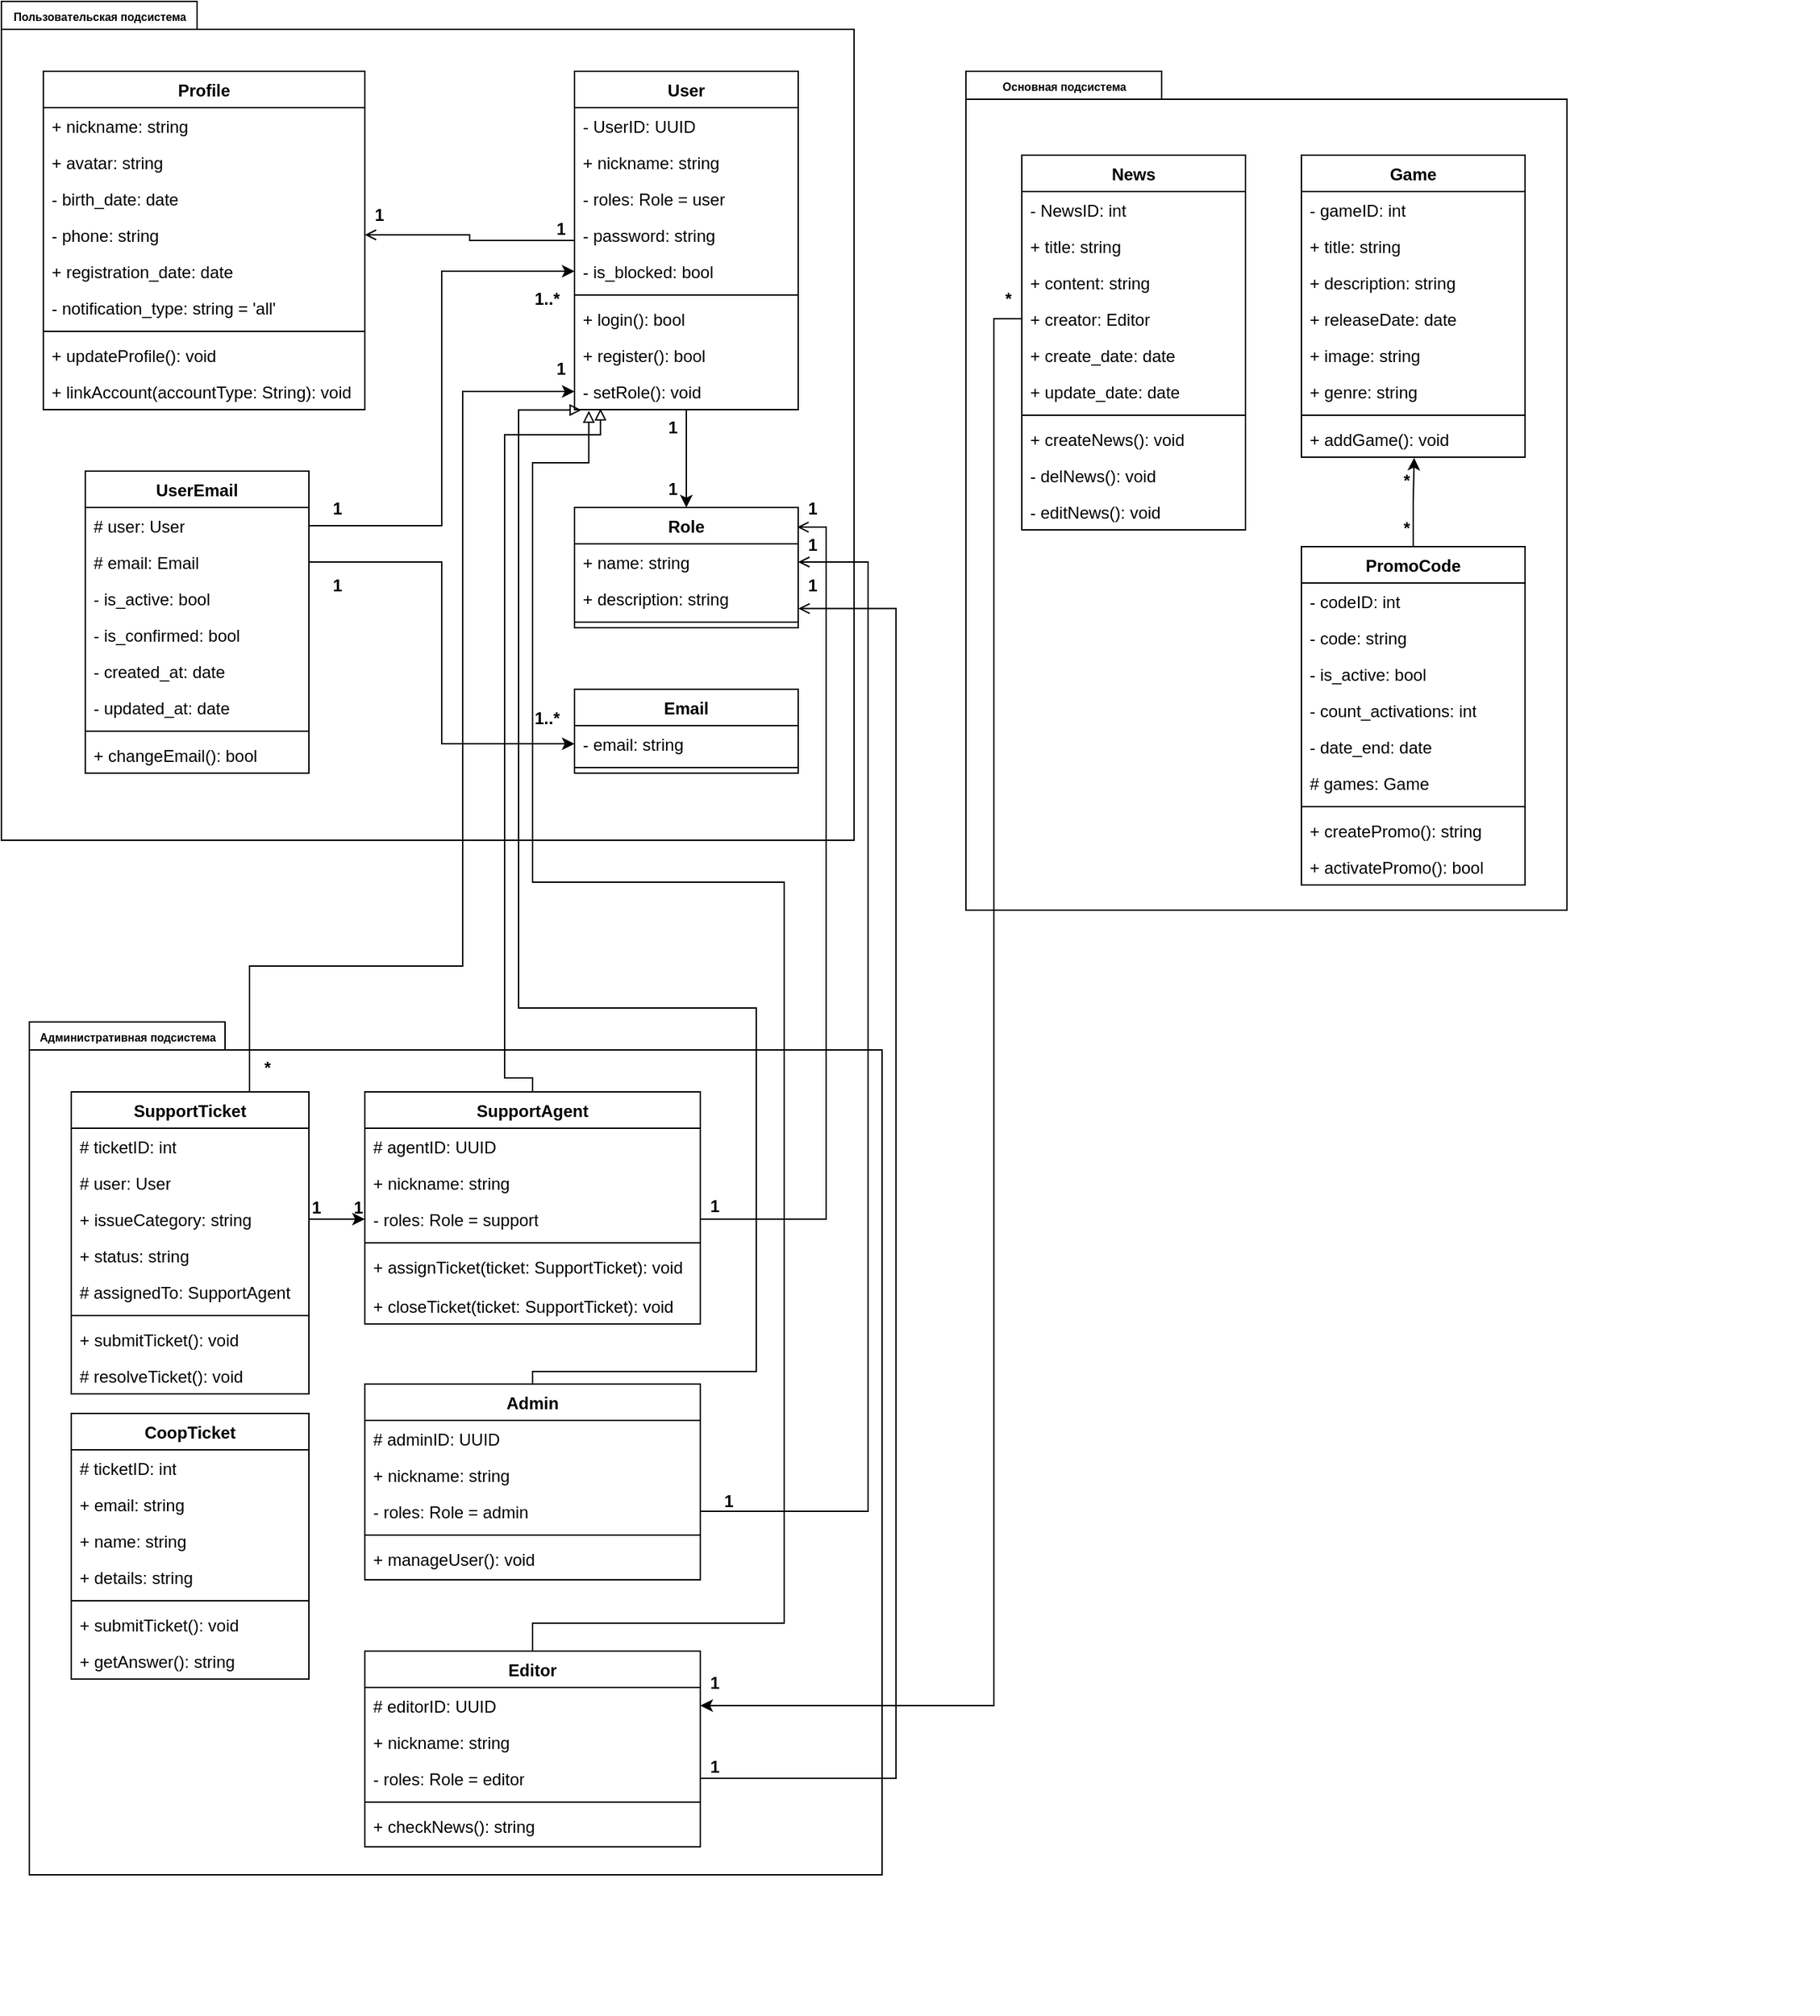 <mxfile version="24.1.0" type="device">
  <diagram name="Class Diagram" id="0">
    <mxGraphModel dx="895" dy="1502" grid="1" gridSize="10" guides="1" tooltips="1" connect="1" arrows="1" fold="1" page="1" pageScale="1" pageWidth="827" pageHeight="1169" math="0" shadow="0">
      <root>
        <mxCell id="0" />
        <mxCell id="1" parent="0" />
        <mxCell id="Oe-N-usACuf5D2IzzdkB-7" value="" style="group" vertex="1" connectable="0" parent="1">
          <mxGeometry x="80" y="180" width="650" height="616" as="geometry" />
        </mxCell>
        <mxCell id="Oe-N-usACuf5D2IzzdkB-5" value="" style="shape=folder;fontStyle=1;spacingTop=10;tabWidth=140;tabHeight=20;tabPosition=left;html=1;whiteSpace=wrap;" vertex="1" parent="Oe-N-usACuf5D2IzzdkB-7">
          <mxGeometry width="610" height="600" as="geometry" />
        </mxCell>
        <mxCell id="Oe-N-usACuf5D2IzzdkB-6" value="&lt;font style=&quot;font-size: 8px;&quot;&gt;Пользовательская подсистема&lt;/font&gt;" style="text;align=center;fontStyle=1;verticalAlign=middle;spacingLeft=3;spacingRight=3;strokeColor=none;rotatable=0;points=[[0,0.5],[1,0.5]];portConstraint=eastwest;html=1;" vertex="1" parent="Oe-N-usACuf5D2IzzdkB-7">
          <mxGeometry width="140" height="20" as="geometry" />
        </mxCell>
        <mxCell id="Oe-N-usACuf5D2IzzdkB-41" style="edgeStyle=orthogonalEdgeStyle;rounded=0;orthogonalLoop=1;jettySize=auto;html=1;entryX=0.5;entryY=0;entryDx=0;entryDy=0;" edge="1" parent="Oe-N-usACuf5D2IzzdkB-7" source="Oe-N-usACuf5D2IzzdkB-1" target="Oe-N-usACuf5D2IzzdkB-27">
          <mxGeometry relative="1" as="geometry" />
        </mxCell>
        <mxCell id="Oe-N-usACuf5D2IzzdkB-44" style="edgeStyle=orthogonalEdgeStyle;rounded=0;orthogonalLoop=1;jettySize=auto;html=1;entryX=1;entryY=0.5;entryDx=0;entryDy=0;endArrow=open;endFill=0;startArrow=none;startFill=0;" edge="1" parent="Oe-N-usACuf5D2IzzdkB-7" source="Oe-N-usACuf5D2IzzdkB-1" target="Oe-N-usACuf5D2IzzdkB-20">
          <mxGeometry relative="1" as="geometry" />
        </mxCell>
        <mxCell id="Oe-N-usACuf5D2IzzdkB-1" value="User" style="swimlane;fontStyle=1;align=center;verticalAlign=top;childLayout=stackLayout;horizontal=1;startSize=26;horizontalStack=0;resizeParent=1;resizeParentMax=0;resizeLast=0;collapsible=1;marginBottom=0;whiteSpace=wrap;html=1;" vertex="1" parent="Oe-N-usACuf5D2IzzdkB-7">
          <mxGeometry x="410" y="50" width="160" height="242" as="geometry" />
        </mxCell>
        <mxCell id="Oe-N-usACuf5D2IzzdkB-2" value="- UserID: UUID" style="text;strokeColor=none;fillColor=none;align=left;verticalAlign=top;spacingLeft=4;spacingRight=4;overflow=hidden;rotatable=0;points=[[0,0.5],[1,0.5]];portConstraint=eastwest;whiteSpace=wrap;html=1;" vertex="1" parent="Oe-N-usACuf5D2IzzdkB-1">
          <mxGeometry y="26" width="160" height="26" as="geometry" />
        </mxCell>
        <mxCell id="Oe-N-usACuf5D2IzzdkB-14" value="+ nickname: string" style="text;strokeColor=none;fillColor=none;align=left;verticalAlign=top;spacingLeft=4;spacingRight=4;overflow=hidden;rotatable=0;points=[[0,0.5],[1,0.5]];portConstraint=eastwest;whiteSpace=wrap;html=1;" vertex="1" parent="Oe-N-usACuf5D2IzzdkB-1">
          <mxGeometry y="52" width="160" height="26" as="geometry" />
        </mxCell>
        <mxCell id="Oe-N-usACuf5D2IzzdkB-15" value="- roles: Role = user" style="text;strokeColor=none;fillColor=none;align=left;verticalAlign=top;spacingLeft=4;spacingRight=4;overflow=hidden;rotatable=0;points=[[0,0.5],[1,0.5]];portConstraint=eastwest;whiteSpace=wrap;html=1;" vertex="1" parent="Oe-N-usACuf5D2IzzdkB-1">
          <mxGeometry y="78" width="160" height="26" as="geometry" />
        </mxCell>
        <mxCell id="Oe-N-usACuf5D2IzzdkB-37" value="- password: string" style="text;strokeColor=none;fillColor=none;align=left;verticalAlign=top;spacingLeft=4;spacingRight=4;overflow=hidden;rotatable=0;points=[[0,0.5],[1,0.5]];portConstraint=eastwest;whiteSpace=wrap;html=1;" vertex="1" parent="Oe-N-usACuf5D2IzzdkB-1">
          <mxGeometry y="104" width="160" height="26" as="geometry" />
        </mxCell>
        <mxCell id="Oe-N-usACuf5D2IzzdkB-24" value="- is_blocked: bool" style="text;strokeColor=none;fillColor=none;align=left;verticalAlign=top;spacingLeft=4;spacingRight=4;overflow=hidden;rotatable=0;points=[[0,0.5],[1,0.5]];portConstraint=eastwest;whiteSpace=wrap;html=1;" vertex="1" parent="Oe-N-usACuf5D2IzzdkB-1">
          <mxGeometry y="130" width="160" height="26" as="geometry" />
        </mxCell>
        <mxCell id="Oe-N-usACuf5D2IzzdkB-3" value="" style="line;strokeWidth=1;fillColor=none;align=left;verticalAlign=middle;spacingTop=-1;spacingLeft=3;spacingRight=3;rotatable=0;labelPosition=right;points=[];portConstraint=eastwest;strokeColor=inherit;" vertex="1" parent="Oe-N-usACuf5D2IzzdkB-1">
          <mxGeometry y="156" width="160" height="8" as="geometry" />
        </mxCell>
        <mxCell id="Oe-N-usACuf5D2IzzdkB-4" value="+ login(): bool" style="text;strokeColor=none;fillColor=none;align=left;verticalAlign=top;spacingLeft=4;spacingRight=4;overflow=hidden;rotatable=0;points=[[0,0.5],[1,0.5]];portConstraint=eastwest;whiteSpace=wrap;html=1;" vertex="1" parent="Oe-N-usACuf5D2IzzdkB-1">
          <mxGeometry y="164" width="160" height="26" as="geometry" />
        </mxCell>
        <mxCell id="Oe-N-usACuf5D2IzzdkB-16" value="+ register(): bool" style="text;strokeColor=none;fillColor=none;align=left;verticalAlign=top;spacingLeft=4;spacingRight=4;overflow=hidden;rotatable=0;points=[[0,0.5],[1,0.5]];portConstraint=eastwest;whiteSpace=wrap;html=1;" vertex="1" parent="Oe-N-usACuf5D2IzzdkB-1">
          <mxGeometry y="190" width="160" height="26" as="geometry" />
        </mxCell>
        <mxCell id="Oe-N-usACuf5D2IzzdkB-36" value="- setRole(): void" style="text;strokeColor=none;fillColor=none;align=left;verticalAlign=top;spacingLeft=4;spacingRight=4;overflow=hidden;rotatable=0;points=[[0,0.5],[1,0.5]];portConstraint=eastwest;whiteSpace=wrap;html=1;" vertex="1" parent="Oe-N-usACuf5D2IzzdkB-1">
          <mxGeometry y="216" width="160" height="26" as="geometry" />
        </mxCell>
        <mxCell id="Oe-N-usACuf5D2IzzdkB-17" value="Profile" style="swimlane;fontStyle=1;align=center;verticalAlign=top;childLayout=stackLayout;horizontal=1;startSize=26;horizontalStack=0;resizeParent=1;resizeParentMax=0;resizeLast=0;collapsible=1;marginBottom=0;whiteSpace=wrap;html=1;" vertex="1" parent="Oe-N-usACuf5D2IzzdkB-7">
          <mxGeometry x="30" y="50" width="230" height="242" as="geometry" />
        </mxCell>
        <mxCell id="Oe-N-usACuf5D2IzzdkB-38" value="+ nickname: string" style="text;strokeColor=none;fillColor=none;align=left;verticalAlign=top;spacingLeft=4;spacingRight=4;overflow=hidden;rotatable=0;points=[[0,0.5],[1,0.5]];portConstraint=eastwest;whiteSpace=wrap;html=1;" vertex="1" parent="Oe-N-usACuf5D2IzzdkB-17">
          <mxGeometry y="26" width="230" height="26" as="geometry" />
        </mxCell>
        <mxCell id="Oe-N-usACuf5D2IzzdkB-18" value="+ avatar: string" style="text;strokeColor=none;fillColor=none;align=left;verticalAlign=top;spacingLeft=4;spacingRight=4;overflow=hidden;rotatable=0;points=[[0,0.5],[1,0.5]];portConstraint=eastwest;whiteSpace=wrap;html=1;" vertex="1" parent="Oe-N-usACuf5D2IzzdkB-17">
          <mxGeometry y="52" width="230" height="26" as="geometry" />
        </mxCell>
        <mxCell id="Oe-N-usACuf5D2IzzdkB-19" value="- birth_date: date" style="text;strokeColor=none;fillColor=none;align=left;verticalAlign=top;spacingLeft=4;spacingRight=4;overflow=hidden;rotatable=0;points=[[0,0.5],[1,0.5]];portConstraint=eastwest;whiteSpace=wrap;html=1;" vertex="1" parent="Oe-N-usACuf5D2IzzdkB-17">
          <mxGeometry y="78" width="230" height="26" as="geometry" />
        </mxCell>
        <mxCell id="Oe-N-usACuf5D2IzzdkB-20" value="- phone: string" style="text;strokeColor=none;fillColor=none;align=left;verticalAlign=top;spacingLeft=4;spacingRight=4;overflow=hidden;rotatable=0;points=[[0,0.5],[1,0.5]];portConstraint=eastwest;whiteSpace=wrap;html=1;" vertex="1" parent="Oe-N-usACuf5D2IzzdkB-17">
          <mxGeometry y="104" width="230" height="26" as="geometry" />
        </mxCell>
        <mxCell id="Oe-N-usACuf5D2IzzdkB-25" value="+ registration_date: date" style="text;strokeColor=none;fillColor=none;align=left;verticalAlign=top;spacingLeft=4;spacingRight=4;overflow=hidden;rotatable=0;points=[[0,0.5],[1,0.5]];portConstraint=eastwest;whiteSpace=wrap;html=1;" vertex="1" parent="Oe-N-usACuf5D2IzzdkB-17">
          <mxGeometry y="130" width="230" height="26" as="geometry" />
        </mxCell>
        <mxCell id="Oe-N-usACuf5D2IzzdkB-26" value="- notification_type: string = &#39;all&#39;" style="text;strokeColor=none;fillColor=none;align=left;verticalAlign=top;spacingLeft=4;spacingRight=4;overflow=hidden;rotatable=0;points=[[0,0.5],[1,0.5]];portConstraint=eastwest;whiteSpace=wrap;html=1;" vertex="1" parent="Oe-N-usACuf5D2IzzdkB-17">
          <mxGeometry y="156" width="230" height="26" as="geometry" />
        </mxCell>
        <mxCell id="Oe-N-usACuf5D2IzzdkB-21" value="" style="line;strokeWidth=1;fillColor=none;align=left;verticalAlign=middle;spacingTop=-1;spacingLeft=3;spacingRight=3;rotatable=0;labelPosition=right;points=[];portConstraint=eastwest;strokeColor=inherit;" vertex="1" parent="Oe-N-usACuf5D2IzzdkB-17">
          <mxGeometry y="182" width="230" height="8" as="geometry" />
        </mxCell>
        <mxCell id="Oe-N-usACuf5D2IzzdkB-22" value="+ updateProfile(): void" style="text;strokeColor=none;fillColor=none;align=left;verticalAlign=top;spacingLeft=4;spacingRight=4;overflow=hidden;rotatable=0;points=[[0,0.5],[1,0.5]];portConstraint=eastwest;whiteSpace=wrap;html=1;" vertex="1" parent="Oe-N-usACuf5D2IzzdkB-17">
          <mxGeometry y="190" width="230" height="26" as="geometry" />
        </mxCell>
        <mxCell id="Oe-N-usACuf5D2IzzdkB-40" value="+ linkAccount(accountType: String): void" style="text;strokeColor=none;fillColor=none;align=left;verticalAlign=top;spacingLeft=4;spacingRight=4;overflow=hidden;rotatable=0;points=[[0,0.5],[1,0.5]];portConstraint=eastwest;whiteSpace=wrap;html=1;" vertex="1" parent="Oe-N-usACuf5D2IzzdkB-17">
          <mxGeometry y="216" width="230" height="26" as="geometry" />
        </mxCell>
        <mxCell id="Oe-N-usACuf5D2IzzdkB-27" value="Role" style="swimlane;fontStyle=1;align=center;verticalAlign=top;childLayout=stackLayout;horizontal=1;startSize=26;horizontalStack=0;resizeParent=1;resizeParentMax=0;resizeLast=0;collapsible=1;marginBottom=0;whiteSpace=wrap;html=1;" vertex="1" parent="Oe-N-usACuf5D2IzzdkB-7">
          <mxGeometry x="410" y="362" width="160" height="86" as="geometry" />
        </mxCell>
        <mxCell id="Oe-N-usACuf5D2IzzdkB-28" value="+ name: string" style="text;strokeColor=none;fillColor=none;align=left;verticalAlign=top;spacingLeft=4;spacingRight=4;overflow=hidden;rotatable=0;points=[[0,0.5],[1,0.5]];portConstraint=eastwest;whiteSpace=wrap;html=1;" vertex="1" parent="Oe-N-usACuf5D2IzzdkB-27">
          <mxGeometry y="26" width="160" height="26" as="geometry" />
        </mxCell>
        <mxCell id="Oe-N-usACuf5D2IzzdkB-29" value="+ description: string" style="text;strokeColor=none;fillColor=none;align=left;verticalAlign=top;spacingLeft=4;spacingRight=4;overflow=hidden;rotatable=0;points=[[0,0.5],[1,0.5]];portConstraint=eastwest;whiteSpace=wrap;html=1;" vertex="1" parent="Oe-N-usACuf5D2IzzdkB-27">
          <mxGeometry y="52" width="160" height="26" as="geometry" />
        </mxCell>
        <mxCell id="Oe-N-usACuf5D2IzzdkB-32" value="" style="line;strokeWidth=1;fillColor=none;align=left;verticalAlign=middle;spacingTop=-1;spacingLeft=3;spacingRight=3;rotatable=0;labelPosition=right;points=[];portConstraint=eastwest;strokeColor=inherit;" vertex="1" parent="Oe-N-usACuf5D2IzzdkB-27">
          <mxGeometry y="78" width="160" height="8" as="geometry" />
        </mxCell>
        <mxCell id="Oe-N-usACuf5D2IzzdkB-42" value="1" style="text;align=center;fontStyle=1;verticalAlign=middle;spacingLeft=3;spacingRight=3;strokeColor=none;rotatable=0;points=[[0,0.5],[1,0.5]];portConstraint=eastwest;html=1;" vertex="1" parent="Oe-N-usACuf5D2IzzdkB-7">
          <mxGeometry x="440" y="292" width="80" height="26" as="geometry" />
        </mxCell>
        <mxCell id="Oe-N-usACuf5D2IzzdkB-43" value="1" style="text;align=center;fontStyle=1;verticalAlign=middle;spacingLeft=3;spacingRight=3;strokeColor=none;rotatable=0;points=[[0,0.5],[1,0.5]];portConstraint=eastwest;html=1;" vertex="1" parent="Oe-N-usACuf5D2IzzdkB-7">
          <mxGeometry x="440" y="336" width="80" height="26" as="geometry" />
        </mxCell>
        <mxCell id="Oe-N-usACuf5D2IzzdkB-45" value="1" style="text;align=center;fontStyle=1;verticalAlign=middle;spacingLeft=3;spacingRight=3;strokeColor=none;rotatable=0;points=[[0,0.5],[1,0.5]];portConstraint=eastwest;html=1;" vertex="1" parent="Oe-N-usACuf5D2IzzdkB-7">
          <mxGeometry x="230" y="140" width="80" height="26" as="geometry" />
        </mxCell>
        <mxCell id="Oe-N-usACuf5D2IzzdkB-46" value="1" style="text;align=center;fontStyle=1;verticalAlign=middle;spacingLeft=3;spacingRight=3;strokeColor=none;rotatable=0;points=[[0,0.5],[1,0.5]];portConstraint=eastwest;html=1;" vertex="1" parent="Oe-N-usACuf5D2IzzdkB-7">
          <mxGeometry x="360" y="150" width="80" height="26" as="geometry" />
        </mxCell>
        <mxCell id="Oe-N-usACuf5D2IzzdkB-69" value="Email" style="swimlane;fontStyle=1;align=center;verticalAlign=top;childLayout=stackLayout;horizontal=1;startSize=26;horizontalStack=0;resizeParent=1;resizeParentMax=0;resizeLast=0;collapsible=1;marginBottom=0;whiteSpace=wrap;html=1;" vertex="1" parent="Oe-N-usACuf5D2IzzdkB-7">
          <mxGeometry x="410" y="492" width="160" height="60" as="geometry" />
        </mxCell>
        <mxCell id="Oe-N-usACuf5D2IzzdkB-70" value="- email: string" style="text;strokeColor=none;fillColor=none;align=left;verticalAlign=top;spacingLeft=4;spacingRight=4;overflow=hidden;rotatable=0;points=[[0,0.5],[1,0.5]];portConstraint=eastwest;whiteSpace=wrap;html=1;" vertex="1" parent="Oe-N-usACuf5D2IzzdkB-69">
          <mxGeometry y="26" width="160" height="26" as="geometry" />
        </mxCell>
        <mxCell id="Oe-N-usACuf5D2IzzdkB-75" value="" style="line;strokeWidth=1;fillColor=none;align=left;verticalAlign=middle;spacingTop=-1;spacingLeft=3;spacingRight=3;rotatable=0;labelPosition=right;points=[];portConstraint=eastwest;strokeColor=inherit;" vertex="1" parent="Oe-N-usACuf5D2IzzdkB-69">
          <mxGeometry y="52" width="160" height="8" as="geometry" />
        </mxCell>
        <mxCell id="Oe-N-usACuf5D2IzzdkB-79" value="UserEmail" style="swimlane;fontStyle=1;align=center;verticalAlign=top;childLayout=stackLayout;horizontal=1;startSize=26;horizontalStack=0;resizeParent=1;resizeParentMax=0;resizeLast=0;collapsible=1;marginBottom=0;whiteSpace=wrap;html=1;" vertex="1" parent="Oe-N-usACuf5D2IzzdkB-7">
          <mxGeometry x="60" y="336" width="160" height="216" as="geometry" />
        </mxCell>
        <mxCell id="Oe-N-usACuf5D2IzzdkB-80" value="# user: User" style="text;strokeColor=none;fillColor=none;align=left;verticalAlign=top;spacingLeft=4;spacingRight=4;overflow=hidden;rotatable=0;points=[[0,0.5],[1,0.5]];portConstraint=eastwest;whiteSpace=wrap;html=1;" vertex="1" parent="Oe-N-usACuf5D2IzzdkB-79">
          <mxGeometry y="26" width="160" height="26" as="geometry" />
        </mxCell>
        <mxCell id="Oe-N-usACuf5D2IzzdkB-81" value="# email: Email" style="text;strokeColor=none;fillColor=none;align=left;verticalAlign=top;spacingLeft=4;spacingRight=4;overflow=hidden;rotatable=0;points=[[0,0.5],[1,0.5]];portConstraint=eastwest;whiteSpace=wrap;html=1;" vertex="1" parent="Oe-N-usACuf5D2IzzdkB-79">
          <mxGeometry y="52" width="160" height="26" as="geometry" />
        </mxCell>
        <mxCell id="Oe-N-usACuf5D2IzzdkB-82" value="- is_active: bool" style="text;strokeColor=none;fillColor=none;align=left;verticalAlign=top;spacingLeft=4;spacingRight=4;overflow=hidden;rotatable=0;points=[[0,0.5],[1,0.5]];portConstraint=eastwest;whiteSpace=wrap;html=1;" vertex="1" parent="Oe-N-usACuf5D2IzzdkB-79">
          <mxGeometry y="78" width="160" height="26" as="geometry" />
        </mxCell>
        <mxCell id="Oe-N-usACuf5D2IzzdkB-83" value="- is_confirmed: bool" style="text;strokeColor=none;fillColor=none;align=left;verticalAlign=top;spacingLeft=4;spacingRight=4;overflow=hidden;rotatable=0;points=[[0,0.5],[1,0.5]];portConstraint=eastwest;whiteSpace=wrap;html=1;" vertex="1" parent="Oe-N-usACuf5D2IzzdkB-79">
          <mxGeometry y="104" width="160" height="26" as="geometry" />
        </mxCell>
        <mxCell id="Oe-N-usACuf5D2IzzdkB-84" value="- created_at: date" style="text;strokeColor=none;fillColor=none;align=left;verticalAlign=top;spacingLeft=4;spacingRight=4;overflow=hidden;rotatable=0;points=[[0,0.5],[1,0.5]];portConstraint=eastwest;whiteSpace=wrap;html=1;" vertex="1" parent="Oe-N-usACuf5D2IzzdkB-79">
          <mxGeometry y="130" width="160" height="26" as="geometry" />
        </mxCell>
        <mxCell id="Oe-N-usACuf5D2IzzdkB-89" value="- updated_at: date" style="text;strokeColor=none;fillColor=none;align=left;verticalAlign=top;spacingLeft=4;spacingRight=4;overflow=hidden;rotatable=0;points=[[0,0.5],[1,0.5]];portConstraint=eastwest;whiteSpace=wrap;html=1;" vertex="1" parent="Oe-N-usACuf5D2IzzdkB-79">
          <mxGeometry y="156" width="160" height="26" as="geometry" />
        </mxCell>
        <mxCell id="Oe-N-usACuf5D2IzzdkB-85" value="" style="line;strokeWidth=1;fillColor=none;align=left;verticalAlign=middle;spacingTop=-1;spacingLeft=3;spacingRight=3;rotatable=0;labelPosition=right;points=[];portConstraint=eastwest;strokeColor=inherit;" vertex="1" parent="Oe-N-usACuf5D2IzzdkB-79">
          <mxGeometry y="182" width="160" height="8" as="geometry" />
        </mxCell>
        <mxCell id="Oe-N-usACuf5D2IzzdkB-86" value="+ changeEmail(): bool" style="text;strokeColor=none;fillColor=none;align=left;verticalAlign=top;spacingLeft=4;spacingRight=4;overflow=hidden;rotatable=0;points=[[0,0.5],[1,0.5]];portConstraint=eastwest;whiteSpace=wrap;html=1;" vertex="1" parent="Oe-N-usACuf5D2IzzdkB-79">
          <mxGeometry y="190" width="160" height="26" as="geometry" />
        </mxCell>
        <mxCell id="Oe-N-usACuf5D2IzzdkB-94" style="edgeStyle=orthogonalEdgeStyle;rounded=0;orthogonalLoop=1;jettySize=auto;html=1;exitX=1;exitY=0.5;exitDx=0;exitDy=0;entryX=0;entryY=0.5;entryDx=0;entryDy=0;" edge="1" parent="Oe-N-usACuf5D2IzzdkB-7" source="Oe-N-usACuf5D2IzzdkB-80" target="Oe-N-usACuf5D2IzzdkB-24">
          <mxGeometry relative="1" as="geometry" />
        </mxCell>
        <mxCell id="Oe-N-usACuf5D2IzzdkB-95" style="edgeStyle=orthogonalEdgeStyle;rounded=0;orthogonalLoop=1;jettySize=auto;html=1;exitX=1;exitY=0.5;exitDx=0;exitDy=0;entryX=0;entryY=0.5;entryDx=0;entryDy=0;" edge="1" parent="Oe-N-usACuf5D2IzzdkB-7" source="Oe-N-usACuf5D2IzzdkB-81" target="Oe-N-usACuf5D2IzzdkB-70">
          <mxGeometry relative="1" as="geometry" />
        </mxCell>
        <mxCell id="Oe-N-usACuf5D2IzzdkB-96" value="1" style="text;align=center;fontStyle=1;verticalAlign=middle;spacingLeft=3;spacingRight=3;strokeColor=none;rotatable=0;points=[[0,0.5],[1,0.5]];portConstraint=eastwest;html=1;" vertex="1" parent="Oe-N-usACuf5D2IzzdkB-7">
          <mxGeometry x="200" y="350" width="80" height="26" as="geometry" />
        </mxCell>
        <mxCell id="Oe-N-usACuf5D2IzzdkB-97" value="1..*" style="text;align=center;fontStyle=1;verticalAlign=middle;spacingLeft=3;spacingRight=3;strokeColor=none;rotatable=0;points=[[0,0.5],[1,0.5]];portConstraint=eastwest;html=1;" vertex="1" parent="Oe-N-usACuf5D2IzzdkB-7">
          <mxGeometry x="350" y="200" width="80" height="26" as="geometry" />
        </mxCell>
        <mxCell id="Oe-N-usACuf5D2IzzdkB-98" value="1" style="text;align=center;fontStyle=1;verticalAlign=middle;spacingLeft=3;spacingRight=3;strokeColor=none;rotatable=0;points=[[0,0.5],[1,0.5]];portConstraint=eastwest;html=1;" vertex="1" parent="Oe-N-usACuf5D2IzzdkB-7">
          <mxGeometry x="200" y="405" width="80" height="26" as="geometry" />
        </mxCell>
        <mxCell id="Oe-N-usACuf5D2IzzdkB-99" value="1..*" style="text;align=center;fontStyle=1;verticalAlign=middle;spacingLeft=3;spacingRight=3;strokeColor=none;rotatable=0;points=[[0,0.5],[1,0.5]];portConstraint=eastwest;html=1;" vertex="1" parent="Oe-N-usACuf5D2IzzdkB-7">
          <mxGeometry x="350" y="500" width="80" height="26" as="geometry" />
        </mxCell>
        <mxCell id="Oe-N-usACuf5D2IzzdkB-104" value="1" style="text;align=center;fontStyle=1;verticalAlign=middle;spacingLeft=3;spacingRight=3;strokeColor=none;rotatable=0;points=[[0,0.5],[1,0.5]];portConstraint=eastwest;html=1;" vertex="1" parent="Oe-N-usACuf5D2IzzdkB-7">
          <mxGeometry x="540" y="350" width="80" height="26" as="geometry" />
        </mxCell>
        <mxCell id="Oe-N-usACuf5D2IzzdkB-110" value="1" style="text;align=center;fontStyle=1;verticalAlign=middle;spacingLeft=3;spacingRight=3;strokeColor=none;rotatable=0;points=[[0,0.5],[1,0.5]];portConstraint=eastwest;html=1;" vertex="1" parent="Oe-N-usACuf5D2IzzdkB-7">
          <mxGeometry x="360" y="250" width="80" height="26" as="geometry" />
        </mxCell>
        <mxCell id="Oe-N-usACuf5D2IzzdkB-124" value="1" style="text;align=center;fontStyle=1;verticalAlign=middle;spacingLeft=3;spacingRight=3;strokeColor=none;rotatable=0;points=[[0,0.5],[1,0.5]];portConstraint=eastwest;html=1;" vertex="1" parent="Oe-N-usACuf5D2IzzdkB-7">
          <mxGeometry x="540" y="405" width="80" height="26" as="geometry" />
        </mxCell>
        <mxCell id="Oe-N-usACuf5D2IzzdkB-159" value="1" style="text;align=center;fontStyle=1;verticalAlign=middle;spacingLeft=3;spacingRight=3;strokeColor=none;rotatable=0;points=[[0,0.5],[1,0.5]];portConstraint=eastwest;html=1;" vertex="1" parent="Oe-N-usACuf5D2IzzdkB-7">
          <mxGeometry x="540" y="376" width="80" height="26" as="geometry" />
        </mxCell>
        <mxCell id="Oe-N-usACuf5D2IzzdkB-49" value="" style="group" vertex="1" connectable="0" parent="1">
          <mxGeometry x="100" y="910" width="610" height="710" as="geometry" />
        </mxCell>
        <mxCell id="Oe-N-usACuf5D2IzzdkB-47" value="" style="shape=folder;fontStyle=1;spacingTop=10;tabWidth=140;tabHeight=20;tabPosition=left;html=1;whiteSpace=wrap;" vertex="1" parent="Oe-N-usACuf5D2IzzdkB-49">
          <mxGeometry width="610" height="610" as="geometry" />
        </mxCell>
        <mxCell id="Oe-N-usACuf5D2IzzdkB-48" value="&lt;font style=&quot;font-size: 8px;&quot;&gt;Административная подсистема&lt;/font&gt;" style="text;align=center;fontStyle=1;verticalAlign=middle;spacingLeft=3;spacingRight=3;strokeColor=none;rotatable=0;points=[[0,0.5],[1,0.5]];portConstraint=eastwest;html=1;" vertex="1" parent="Oe-N-usACuf5D2IzzdkB-49">
          <mxGeometry width="140" height="20" as="geometry" />
        </mxCell>
        <mxCell id="Oe-N-usACuf5D2IzzdkB-50" value="SupportTicket" style="swimlane;fontStyle=1;align=center;verticalAlign=top;childLayout=stackLayout;horizontal=1;startSize=26;horizontalStack=0;resizeParent=1;resizeParentMax=0;resizeLast=0;collapsible=1;marginBottom=0;whiteSpace=wrap;html=1;" vertex="1" parent="Oe-N-usACuf5D2IzzdkB-49">
          <mxGeometry x="30" y="50" width="170" height="216" as="geometry" />
        </mxCell>
        <mxCell id="Oe-N-usACuf5D2IzzdkB-51" value="# ticketID: int" style="text;strokeColor=none;fillColor=none;align=left;verticalAlign=top;spacingLeft=4;spacingRight=4;overflow=hidden;rotatable=0;points=[[0,0.5],[1,0.5]];portConstraint=eastwest;whiteSpace=wrap;html=1;" vertex="1" parent="Oe-N-usACuf5D2IzzdkB-50">
          <mxGeometry y="26" width="170" height="26" as="geometry" />
        </mxCell>
        <mxCell id="Oe-N-usACuf5D2IzzdkB-52" value="# user: User" style="text;strokeColor=none;fillColor=none;align=left;verticalAlign=top;spacingLeft=4;spacingRight=4;overflow=hidden;rotatable=0;points=[[0,0.5],[1,0.5]];portConstraint=eastwest;whiteSpace=wrap;html=1;" vertex="1" parent="Oe-N-usACuf5D2IzzdkB-50">
          <mxGeometry y="52" width="170" height="26" as="geometry" />
        </mxCell>
        <mxCell id="Oe-N-usACuf5D2IzzdkB-53" value="+ issueCategory: string" style="text;strokeColor=none;fillColor=none;align=left;verticalAlign=top;spacingLeft=4;spacingRight=4;overflow=hidden;rotatable=0;points=[[0,0.5],[1,0.5]];portConstraint=eastwest;whiteSpace=wrap;html=1;" vertex="1" parent="Oe-N-usACuf5D2IzzdkB-50">
          <mxGeometry y="78" width="170" height="26" as="geometry" />
        </mxCell>
        <mxCell id="Oe-N-usACuf5D2IzzdkB-54" value="+ status: string" style="text;strokeColor=none;fillColor=none;align=left;verticalAlign=top;spacingLeft=4;spacingRight=4;overflow=hidden;rotatable=0;points=[[0,0.5],[1,0.5]];portConstraint=eastwest;whiteSpace=wrap;html=1;" vertex="1" parent="Oe-N-usACuf5D2IzzdkB-50">
          <mxGeometry y="104" width="170" height="26" as="geometry" />
        </mxCell>
        <mxCell id="Oe-N-usACuf5D2IzzdkB-55" value="# assignedTo: SupportAgent" style="text;strokeColor=none;fillColor=none;align=left;verticalAlign=top;spacingLeft=4;spacingRight=4;overflow=hidden;rotatable=0;points=[[0,0.5],[1,0.5]];portConstraint=eastwest;whiteSpace=wrap;html=1;" vertex="1" parent="Oe-N-usACuf5D2IzzdkB-50">
          <mxGeometry y="130" width="170" height="26" as="geometry" />
        </mxCell>
        <mxCell id="Oe-N-usACuf5D2IzzdkB-56" value="" style="line;strokeWidth=1;fillColor=none;align=left;verticalAlign=middle;spacingTop=-1;spacingLeft=3;spacingRight=3;rotatable=0;labelPosition=right;points=[];portConstraint=eastwest;strokeColor=inherit;" vertex="1" parent="Oe-N-usACuf5D2IzzdkB-50">
          <mxGeometry y="156" width="170" height="8" as="geometry" />
        </mxCell>
        <mxCell id="Oe-N-usACuf5D2IzzdkB-57" value="+&amp;nbsp;submitTicket(): void" style="text;strokeColor=none;fillColor=none;align=left;verticalAlign=top;spacingLeft=4;spacingRight=4;overflow=hidden;rotatable=0;points=[[0,0.5],[1,0.5]];portConstraint=eastwest;whiteSpace=wrap;html=1;" vertex="1" parent="Oe-N-usACuf5D2IzzdkB-50">
          <mxGeometry y="164" width="170" height="26" as="geometry" />
        </mxCell>
        <mxCell id="Oe-N-usACuf5D2IzzdkB-58" value="# resolveTicket(): void" style="text;strokeColor=none;fillColor=none;align=left;verticalAlign=top;spacingLeft=4;spacingRight=4;overflow=hidden;rotatable=0;points=[[0,0.5],[1,0.5]];portConstraint=eastwest;whiteSpace=wrap;html=1;" vertex="1" parent="Oe-N-usACuf5D2IzzdkB-50">
          <mxGeometry y="190" width="170" height="26" as="geometry" />
        </mxCell>
        <mxCell id="Oe-N-usACuf5D2IzzdkB-60" value="SupportAgent" style="swimlane;fontStyle=1;align=center;verticalAlign=top;childLayout=stackLayout;horizontal=1;startSize=26;horizontalStack=0;resizeParent=1;resizeParentMax=0;resizeLast=0;collapsible=1;marginBottom=0;whiteSpace=wrap;html=1;" vertex="1" parent="Oe-N-usACuf5D2IzzdkB-49">
          <mxGeometry x="240" y="50" width="240" height="166" as="geometry" />
        </mxCell>
        <mxCell id="Oe-N-usACuf5D2IzzdkB-61" value="# agentID: UUID" style="text;strokeColor=none;fillColor=none;align=left;verticalAlign=top;spacingLeft=4;spacingRight=4;overflow=hidden;rotatable=0;points=[[0,0.5],[1,0.5]];portConstraint=eastwest;whiteSpace=wrap;html=1;" vertex="1" parent="Oe-N-usACuf5D2IzzdkB-60">
          <mxGeometry y="26" width="240" height="26" as="geometry" />
        </mxCell>
        <mxCell id="Oe-N-usACuf5D2IzzdkB-62" value="+ nickname: string" style="text;strokeColor=none;fillColor=none;align=left;verticalAlign=top;spacingLeft=4;spacingRight=4;overflow=hidden;rotatable=0;points=[[0,0.5],[1,0.5]];portConstraint=eastwest;whiteSpace=wrap;html=1;" vertex="1" parent="Oe-N-usACuf5D2IzzdkB-60">
          <mxGeometry y="52" width="240" height="26" as="geometry" />
        </mxCell>
        <mxCell id="Oe-N-usACuf5D2IzzdkB-63" value="- roles: Role = support" style="text;strokeColor=none;fillColor=none;align=left;verticalAlign=top;spacingLeft=4;spacingRight=4;overflow=hidden;rotatable=0;points=[[0,0.5],[1,0.5]];portConstraint=eastwest;whiteSpace=wrap;html=1;" vertex="1" parent="Oe-N-usACuf5D2IzzdkB-60">
          <mxGeometry y="78" width="240" height="26" as="geometry" />
        </mxCell>
        <mxCell id="Oe-N-usACuf5D2IzzdkB-66" value="" style="line;strokeWidth=1;fillColor=none;align=left;verticalAlign=middle;spacingTop=-1;spacingLeft=3;spacingRight=3;rotatable=0;labelPosition=right;points=[];portConstraint=eastwest;strokeColor=inherit;" vertex="1" parent="Oe-N-usACuf5D2IzzdkB-60">
          <mxGeometry y="104" width="240" height="8" as="geometry" />
        </mxCell>
        <mxCell id="Oe-N-usACuf5D2IzzdkB-67" value="+ assignTicket(ticket: SupportTicket): void" style="text;strokeColor=none;fillColor=none;align=left;verticalAlign=top;spacingLeft=4;spacingRight=4;overflow=hidden;rotatable=0;points=[[0,0.5],[1,0.5]];portConstraint=eastwest;whiteSpace=wrap;html=1;" vertex="1" parent="Oe-N-usACuf5D2IzzdkB-60">
          <mxGeometry y="112" width="240" height="28" as="geometry" />
        </mxCell>
        <mxCell id="Oe-N-usACuf5D2IzzdkB-68" value="+ closeTicket(ticket: SupportTicket): void" style="text;strokeColor=none;fillColor=none;align=left;verticalAlign=top;spacingLeft=4;spacingRight=4;overflow=hidden;rotatable=0;points=[[0,0.5],[1,0.5]];portConstraint=eastwest;whiteSpace=wrap;html=1;" vertex="1" parent="Oe-N-usACuf5D2IzzdkB-60">
          <mxGeometry y="140" width="240" height="26" as="geometry" />
        </mxCell>
        <mxCell id="Oe-N-usACuf5D2IzzdkB-105" value="1" style="text;align=center;fontStyle=1;verticalAlign=middle;spacingLeft=3;spacingRight=3;strokeColor=none;rotatable=0;points=[[0,0.5],[1,0.5]];portConstraint=eastwest;html=1;" vertex="1" parent="Oe-N-usACuf5D2IzzdkB-49">
          <mxGeometry x="450" y="119" width="80" height="26" as="geometry" />
        </mxCell>
        <mxCell id="Oe-N-usACuf5D2IzzdkB-111" value="*" style="text;align=center;fontStyle=1;verticalAlign=middle;spacingLeft=3;spacingRight=3;strokeColor=none;rotatable=0;points=[[0,0.5],[1,0.5]];portConstraint=eastwest;html=1;" vertex="1" parent="Oe-N-usACuf5D2IzzdkB-49">
          <mxGeometry x="130" y="20" width="80" height="26" as="geometry" />
        </mxCell>
        <mxCell id="Oe-N-usACuf5D2IzzdkB-112" style="edgeStyle=orthogonalEdgeStyle;rounded=0;orthogonalLoop=1;jettySize=auto;html=1;exitX=1;exitY=0.5;exitDx=0;exitDy=0;entryX=0;entryY=0.5;entryDx=0;entryDy=0;" edge="1" parent="Oe-N-usACuf5D2IzzdkB-49" source="Oe-N-usACuf5D2IzzdkB-53" target="Oe-N-usACuf5D2IzzdkB-63">
          <mxGeometry relative="1" as="geometry" />
        </mxCell>
        <mxCell id="Oe-N-usACuf5D2IzzdkB-113" value="1" style="text;align=center;fontStyle=1;verticalAlign=middle;spacingLeft=3;spacingRight=3;strokeColor=none;rotatable=0;points=[[0,0.5],[1,0.5]];portConstraint=eastwest;html=1;" vertex="1" parent="Oe-N-usACuf5D2IzzdkB-49">
          <mxGeometry x="200" y="120" width="10" height="26" as="geometry" />
        </mxCell>
        <mxCell id="Oe-N-usACuf5D2IzzdkB-114" value="1" style="text;align=center;fontStyle=1;verticalAlign=middle;spacingLeft=3;spacingRight=3;strokeColor=none;rotatable=0;points=[[0,0.5],[1,0.5]];portConstraint=eastwest;html=1;" vertex="1" parent="Oe-N-usACuf5D2IzzdkB-49">
          <mxGeometry x="230" y="120" width="10" height="26" as="geometry" />
        </mxCell>
        <mxCell id="Oe-N-usACuf5D2IzzdkB-115" value="Admin" style="swimlane;fontStyle=1;align=center;verticalAlign=top;childLayout=stackLayout;horizontal=1;startSize=26;horizontalStack=0;resizeParent=1;resizeParentMax=0;resizeLast=0;collapsible=1;marginBottom=0;whiteSpace=wrap;html=1;" vertex="1" parent="Oe-N-usACuf5D2IzzdkB-49">
          <mxGeometry x="240" y="259" width="240" height="140" as="geometry" />
        </mxCell>
        <mxCell id="Oe-N-usACuf5D2IzzdkB-116" value="# adminID: UUID" style="text;strokeColor=none;fillColor=none;align=left;verticalAlign=top;spacingLeft=4;spacingRight=4;overflow=hidden;rotatable=0;points=[[0,0.5],[1,0.5]];portConstraint=eastwest;whiteSpace=wrap;html=1;" vertex="1" parent="Oe-N-usACuf5D2IzzdkB-115">
          <mxGeometry y="26" width="240" height="26" as="geometry" />
        </mxCell>
        <mxCell id="Oe-N-usACuf5D2IzzdkB-117" value="+ nickname: string" style="text;strokeColor=none;fillColor=none;align=left;verticalAlign=top;spacingLeft=4;spacingRight=4;overflow=hidden;rotatable=0;points=[[0,0.5],[1,0.5]];portConstraint=eastwest;whiteSpace=wrap;html=1;" vertex="1" parent="Oe-N-usACuf5D2IzzdkB-115">
          <mxGeometry y="52" width="240" height="26" as="geometry" />
        </mxCell>
        <mxCell id="Oe-N-usACuf5D2IzzdkB-118" value="- roles: Role = admin" style="text;strokeColor=none;fillColor=none;align=left;verticalAlign=top;spacingLeft=4;spacingRight=4;overflow=hidden;rotatable=0;points=[[0,0.5],[1,0.5]];portConstraint=eastwest;whiteSpace=wrap;html=1;" vertex="1" parent="Oe-N-usACuf5D2IzzdkB-115">
          <mxGeometry y="78" width="240" height="26" as="geometry" />
        </mxCell>
        <mxCell id="Oe-N-usACuf5D2IzzdkB-119" value="" style="line;strokeWidth=1;fillColor=none;align=left;verticalAlign=middle;spacingTop=-1;spacingLeft=3;spacingRight=3;rotatable=0;labelPosition=right;points=[];portConstraint=eastwest;strokeColor=inherit;" vertex="1" parent="Oe-N-usACuf5D2IzzdkB-115">
          <mxGeometry y="104" width="240" height="8" as="geometry" />
        </mxCell>
        <mxCell id="Oe-N-usACuf5D2IzzdkB-120" value="+ manageUser(): void" style="text;strokeColor=none;fillColor=none;align=left;verticalAlign=top;spacingLeft=4;spacingRight=4;overflow=hidden;rotatable=0;points=[[0,0.5],[1,0.5]];portConstraint=eastwest;whiteSpace=wrap;html=1;" vertex="1" parent="Oe-N-usACuf5D2IzzdkB-115">
          <mxGeometry y="112" width="240" height="28" as="geometry" />
        </mxCell>
        <mxCell id="Oe-N-usACuf5D2IzzdkB-125" value="1" style="text;align=center;fontStyle=1;verticalAlign=middle;spacingLeft=3;spacingRight=3;strokeColor=none;rotatable=0;points=[[0,0.5],[1,0.5]];portConstraint=eastwest;html=1;" vertex="1" parent="Oe-N-usACuf5D2IzzdkB-49">
          <mxGeometry x="460" y="330" width="80" height="26" as="geometry" />
        </mxCell>
        <mxCell id="Oe-N-usACuf5D2IzzdkB-128" value="CoopTicket" style="swimlane;fontStyle=1;align=center;verticalAlign=top;childLayout=stackLayout;horizontal=1;startSize=26;horizontalStack=0;resizeParent=1;resizeParentMax=0;resizeLast=0;collapsible=1;marginBottom=0;whiteSpace=wrap;html=1;" vertex="1" parent="Oe-N-usACuf5D2IzzdkB-49">
          <mxGeometry x="30" y="280" width="170" height="190" as="geometry" />
        </mxCell>
        <mxCell id="Oe-N-usACuf5D2IzzdkB-129" value="# ticketID: int" style="text;strokeColor=none;fillColor=none;align=left;verticalAlign=top;spacingLeft=4;spacingRight=4;overflow=hidden;rotatable=0;points=[[0,0.5],[1,0.5]];portConstraint=eastwest;whiteSpace=wrap;html=1;" vertex="1" parent="Oe-N-usACuf5D2IzzdkB-128">
          <mxGeometry y="26" width="170" height="26" as="geometry" />
        </mxCell>
        <mxCell id="Oe-N-usACuf5D2IzzdkB-130" value="+ email: string" style="text;strokeColor=none;fillColor=none;align=left;verticalAlign=top;spacingLeft=4;spacingRight=4;overflow=hidden;rotatable=0;points=[[0,0.5],[1,0.5]];portConstraint=eastwest;whiteSpace=wrap;html=1;" vertex="1" parent="Oe-N-usACuf5D2IzzdkB-128">
          <mxGeometry y="52" width="170" height="26" as="geometry" />
        </mxCell>
        <mxCell id="Oe-N-usACuf5D2IzzdkB-131" value="+ name: string" style="text;strokeColor=none;fillColor=none;align=left;verticalAlign=top;spacingLeft=4;spacingRight=4;overflow=hidden;rotatable=0;points=[[0,0.5],[1,0.5]];portConstraint=eastwest;whiteSpace=wrap;html=1;" vertex="1" parent="Oe-N-usACuf5D2IzzdkB-128">
          <mxGeometry y="78" width="170" height="26" as="geometry" />
        </mxCell>
        <mxCell id="Oe-N-usACuf5D2IzzdkB-132" value="+ details: string" style="text;strokeColor=none;fillColor=none;align=left;verticalAlign=top;spacingLeft=4;spacingRight=4;overflow=hidden;rotatable=0;points=[[0,0.5],[1,0.5]];portConstraint=eastwest;whiteSpace=wrap;html=1;" vertex="1" parent="Oe-N-usACuf5D2IzzdkB-128">
          <mxGeometry y="104" width="170" height="26" as="geometry" />
        </mxCell>
        <mxCell id="Oe-N-usACuf5D2IzzdkB-134" value="" style="line;strokeWidth=1;fillColor=none;align=left;verticalAlign=middle;spacingTop=-1;spacingLeft=3;spacingRight=3;rotatable=0;labelPosition=right;points=[];portConstraint=eastwest;strokeColor=inherit;" vertex="1" parent="Oe-N-usACuf5D2IzzdkB-128">
          <mxGeometry y="130" width="170" height="8" as="geometry" />
        </mxCell>
        <mxCell id="Oe-N-usACuf5D2IzzdkB-135" value="+&amp;nbsp;submitTicket(): void" style="text;strokeColor=none;fillColor=none;align=left;verticalAlign=top;spacingLeft=4;spacingRight=4;overflow=hidden;rotatable=0;points=[[0,0.5],[1,0.5]];portConstraint=eastwest;whiteSpace=wrap;html=1;" vertex="1" parent="Oe-N-usACuf5D2IzzdkB-128">
          <mxGeometry y="138" width="170" height="26" as="geometry" />
        </mxCell>
        <mxCell id="Oe-N-usACuf5D2IzzdkB-136" value="+ getAnswer(): string" style="text;strokeColor=none;fillColor=none;align=left;verticalAlign=top;spacingLeft=4;spacingRight=4;overflow=hidden;rotatable=0;points=[[0,0.5],[1,0.5]];portConstraint=eastwest;whiteSpace=wrap;html=1;" vertex="1" parent="Oe-N-usACuf5D2IzzdkB-128">
          <mxGeometry y="164" width="170" height="26" as="geometry" />
        </mxCell>
        <mxCell id="Oe-N-usACuf5D2IzzdkB-150" value="Editor" style="swimlane;fontStyle=1;align=center;verticalAlign=top;childLayout=stackLayout;horizontal=1;startSize=26;horizontalStack=0;resizeParent=1;resizeParentMax=0;resizeLast=0;collapsible=1;marginBottom=0;whiteSpace=wrap;html=1;" vertex="1" parent="Oe-N-usACuf5D2IzzdkB-49">
          <mxGeometry x="240" y="450" width="240" height="140" as="geometry" />
        </mxCell>
        <mxCell id="Oe-N-usACuf5D2IzzdkB-151" value="# editorID: UUID" style="text;strokeColor=none;fillColor=none;align=left;verticalAlign=top;spacingLeft=4;spacingRight=4;overflow=hidden;rotatable=0;points=[[0,0.5],[1,0.5]];portConstraint=eastwest;whiteSpace=wrap;html=1;" vertex="1" parent="Oe-N-usACuf5D2IzzdkB-150">
          <mxGeometry y="26" width="240" height="26" as="geometry" />
        </mxCell>
        <mxCell id="Oe-N-usACuf5D2IzzdkB-152" value="+ nickname: string" style="text;strokeColor=none;fillColor=none;align=left;verticalAlign=top;spacingLeft=4;spacingRight=4;overflow=hidden;rotatable=0;points=[[0,0.5],[1,0.5]];portConstraint=eastwest;whiteSpace=wrap;html=1;" vertex="1" parent="Oe-N-usACuf5D2IzzdkB-150">
          <mxGeometry y="52" width="240" height="26" as="geometry" />
        </mxCell>
        <mxCell id="Oe-N-usACuf5D2IzzdkB-153" value="- roles: Role = editor" style="text;strokeColor=none;fillColor=none;align=left;verticalAlign=top;spacingLeft=4;spacingRight=4;overflow=hidden;rotatable=0;points=[[0,0.5],[1,0.5]];portConstraint=eastwest;whiteSpace=wrap;html=1;" vertex="1" parent="Oe-N-usACuf5D2IzzdkB-150">
          <mxGeometry y="78" width="240" height="26" as="geometry" />
        </mxCell>
        <mxCell id="Oe-N-usACuf5D2IzzdkB-154" value="" style="line;strokeWidth=1;fillColor=none;align=left;verticalAlign=middle;spacingTop=-1;spacingLeft=3;spacingRight=3;rotatable=0;labelPosition=right;points=[];portConstraint=eastwest;strokeColor=inherit;" vertex="1" parent="Oe-N-usACuf5D2IzzdkB-150">
          <mxGeometry y="104" width="240" height="8" as="geometry" />
        </mxCell>
        <mxCell id="Oe-N-usACuf5D2IzzdkB-155" value="+ checkNews(): string" style="text;strokeColor=none;fillColor=none;align=left;verticalAlign=top;spacingLeft=4;spacingRight=4;overflow=hidden;rotatable=0;points=[[0,0.5],[1,0.5]];portConstraint=eastwest;whiteSpace=wrap;html=1;" vertex="1" parent="Oe-N-usACuf5D2IzzdkB-150">
          <mxGeometry y="112" width="240" height="28" as="geometry" />
        </mxCell>
        <mxCell id="Oe-N-usACuf5D2IzzdkB-160" value="1" style="text;align=center;fontStyle=1;verticalAlign=middle;spacingLeft=3;spacingRight=3;strokeColor=none;rotatable=0;points=[[0,0.5],[1,0.5]];portConstraint=eastwest;html=1;" vertex="1" parent="Oe-N-usACuf5D2IzzdkB-49">
          <mxGeometry x="450" y="520" width="80" height="26" as="geometry" />
        </mxCell>
        <mxCell id="Oe-N-usACuf5D2IzzdkB-164" value="1" style="text;align=center;fontStyle=1;verticalAlign=middle;spacingLeft=3;spacingRight=3;strokeColor=none;rotatable=0;points=[[0,0.5],[1,0.5]];portConstraint=eastwest;html=1;" vertex="1" parent="Oe-N-usACuf5D2IzzdkB-49">
          <mxGeometry x="450" y="460" width="80" height="26" as="geometry" />
        </mxCell>
        <mxCell id="Oe-N-usACuf5D2IzzdkB-103" style="edgeStyle=orthogonalEdgeStyle;rounded=0;orthogonalLoop=1;jettySize=auto;html=1;exitX=1;exitY=0.5;exitDx=0;exitDy=0;entryX=0.996;entryY=0.163;entryDx=0;entryDy=0;entryPerimeter=0;endArrow=open;endFill=0;" edge="1" parent="1" source="Oe-N-usACuf5D2IzzdkB-63" target="Oe-N-usACuf5D2IzzdkB-27">
          <mxGeometry relative="1" as="geometry" />
        </mxCell>
        <mxCell id="Oe-N-usACuf5D2IzzdkB-106" style="edgeStyle=orthogonalEdgeStyle;rounded=0;orthogonalLoop=1;jettySize=auto;html=1;exitX=0.5;exitY=0;exitDx=0;exitDy=0;entryX=0.116;entryY=0.969;entryDx=0;entryDy=0;entryPerimeter=0;endArrow=block;endFill=0;" edge="1" parent="1" source="Oe-N-usACuf5D2IzzdkB-60" target="Oe-N-usACuf5D2IzzdkB-36">
          <mxGeometry relative="1" as="geometry">
            <Array as="points">
              <mxPoint x="460" y="950" />
              <mxPoint x="440" y="950" />
              <mxPoint x="440" y="490" />
              <mxPoint x="509" y="490" />
            </Array>
          </mxGeometry>
        </mxCell>
        <mxCell id="Oe-N-usACuf5D2IzzdkB-109" style="edgeStyle=orthogonalEdgeStyle;rounded=0;orthogonalLoop=1;jettySize=auto;html=1;exitX=0;exitY=0.5;exitDx=0;exitDy=0;entryX=0.75;entryY=0;entryDx=0;entryDy=0;startArrow=classic;startFill=1;endArrow=none;endFill=0;" edge="1" parent="1" source="Oe-N-usACuf5D2IzzdkB-36" target="Oe-N-usACuf5D2IzzdkB-50">
          <mxGeometry relative="1" as="geometry">
            <Array as="points">
              <mxPoint x="410" y="459" />
              <mxPoint x="410" y="870" />
              <mxPoint x="258" y="870" />
            </Array>
          </mxGeometry>
        </mxCell>
        <mxCell id="Oe-N-usACuf5D2IzzdkB-122" style="edgeStyle=orthogonalEdgeStyle;rounded=0;orthogonalLoop=1;jettySize=auto;html=1;exitX=0.5;exitY=0;exitDx=0;exitDy=0;entryX=0.031;entryY=1.01;entryDx=0;entryDy=0;entryPerimeter=0;endArrow=block;endFill=0;" edge="1" parent="1" source="Oe-N-usACuf5D2IzzdkB-115" target="Oe-N-usACuf5D2IzzdkB-36">
          <mxGeometry relative="1" as="geometry">
            <Array as="points">
              <mxPoint x="460" y="1160" />
              <mxPoint x="620" y="1160" />
              <mxPoint x="620" y="900" />
              <mxPoint x="450" y="900" />
              <mxPoint x="450" y="472" />
            </Array>
          </mxGeometry>
        </mxCell>
        <mxCell id="Oe-N-usACuf5D2IzzdkB-123" style="edgeStyle=orthogonalEdgeStyle;rounded=0;orthogonalLoop=1;jettySize=auto;html=1;exitX=1;exitY=0.5;exitDx=0;exitDy=0;entryX=1;entryY=0.5;entryDx=0;entryDy=0;endArrow=open;endFill=0;" edge="1" parent="1" source="Oe-N-usACuf5D2IzzdkB-118" target="Oe-N-usACuf5D2IzzdkB-28">
          <mxGeometry relative="1" as="geometry">
            <Array as="points">
              <mxPoint x="700" y="1260" />
              <mxPoint x="700" y="581" />
            </Array>
          </mxGeometry>
        </mxCell>
        <mxCell id="Oe-N-usACuf5D2IzzdkB-139" value="" style="group" vertex="1" connectable="0" parent="1">
          <mxGeometry x="770" y="230" width="610" height="600" as="geometry" />
        </mxCell>
        <mxCell id="Oe-N-usACuf5D2IzzdkB-137" value="" style="shape=folder;fontStyle=1;spacingTop=10;tabWidth=140;tabHeight=20;tabPosition=left;html=1;whiteSpace=wrap;" vertex="1" parent="Oe-N-usACuf5D2IzzdkB-139">
          <mxGeometry width="430" height="600" as="geometry" />
        </mxCell>
        <mxCell id="Oe-N-usACuf5D2IzzdkB-138" value="&lt;font style=&quot;font-size: 8px;&quot;&gt;Основная подсистема&lt;/font&gt;" style="text;align=center;fontStyle=1;verticalAlign=middle;spacingLeft=3;spacingRight=3;strokeColor=none;rotatable=0;points=[[0,0.5],[1,0.5]];portConstraint=eastwest;html=1;" vertex="1" parent="Oe-N-usACuf5D2IzzdkB-139">
          <mxGeometry width="140" height="20" as="geometry" />
        </mxCell>
        <mxCell id="Oe-N-usACuf5D2IzzdkB-140" value="News" style="swimlane;fontStyle=1;align=center;verticalAlign=top;childLayout=stackLayout;horizontal=1;startSize=26;horizontalStack=0;resizeParent=1;resizeParentMax=0;resizeLast=0;collapsible=1;marginBottom=0;whiteSpace=wrap;html=1;" vertex="1" parent="Oe-N-usACuf5D2IzzdkB-139">
          <mxGeometry x="40" y="60" width="160" height="268" as="geometry" />
        </mxCell>
        <mxCell id="Oe-N-usACuf5D2IzzdkB-141" value="- NewsID: int" style="text;strokeColor=none;fillColor=none;align=left;verticalAlign=top;spacingLeft=4;spacingRight=4;overflow=hidden;rotatable=0;points=[[0,0.5],[1,0.5]];portConstraint=eastwest;whiteSpace=wrap;html=1;" vertex="1" parent="Oe-N-usACuf5D2IzzdkB-140">
          <mxGeometry y="26" width="160" height="26" as="geometry" />
        </mxCell>
        <mxCell id="Oe-N-usACuf5D2IzzdkB-142" value="+ title: string" style="text;strokeColor=none;fillColor=none;align=left;verticalAlign=top;spacingLeft=4;spacingRight=4;overflow=hidden;rotatable=0;points=[[0,0.5],[1,0.5]];portConstraint=eastwest;whiteSpace=wrap;html=1;" vertex="1" parent="Oe-N-usACuf5D2IzzdkB-140">
          <mxGeometry y="52" width="160" height="26" as="geometry" />
        </mxCell>
        <mxCell id="Oe-N-usACuf5D2IzzdkB-143" value="+ content: string" style="text;strokeColor=none;fillColor=none;align=left;verticalAlign=top;spacingLeft=4;spacingRight=4;overflow=hidden;rotatable=0;points=[[0,0.5],[1,0.5]];portConstraint=eastwest;whiteSpace=wrap;html=1;" vertex="1" parent="Oe-N-usACuf5D2IzzdkB-140">
          <mxGeometry y="78" width="160" height="26" as="geometry" />
        </mxCell>
        <mxCell id="Oe-N-usACuf5D2IzzdkB-144" value="+ creator: Editor" style="text;strokeColor=none;fillColor=none;align=left;verticalAlign=top;spacingLeft=4;spacingRight=4;overflow=hidden;rotatable=0;points=[[0,0.5],[1,0.5]];portConstraint=eastwest;whiteSpace=wrap;html=1;" vertex="1" parent="Oe-N-usACuf5D2IzzdkB-140">
          <mxGeometry y="104" width="160" height="26" as="geometry" />
        </mxCell>
        <mxCell id="Oe-N-usACuf5D2IzzdkB-145" value="+ create_date: date" style="text;strokeColor=none;fillColor=none;align=left;verticalAlign=top;spacingLeft=4;spacingRight=4;overflow=hidden;rotatable=0;points=[[0,0.5],[1,0.5]];portConstraint=eastwest;whiteSpace=wrap;html=1;" vertex="1" parent="Oe-N-usACuf5D2IzzdkB-140">
          <mxGeometry y="130" width="160" height="26" as="geometry" />
        </mxCell>
        <mxCell id="Oe-N-usACuf5D2IzzdkB-161" value="+ update_date: date" style="text;strokeColor=none;fillColor=none;align=left;verticalAlign=top;spacingLeft=4;spacingRight=4;overflow=hidden;rotatable=0;points=[[0,0.5],[1,0.5]];portConstraint=eastwest;whiteSpace=wrap;html=1;" vertex="1" parent="Oe-N-usACuf5D2IzzdkB-140">
          <mxGeometry y="156" width="160" height="26" as="geometry" />
        </mxCell>
        <mxCell id="Oe-N-usACuf5D2IzzdkB-146" value="" style="line;strokeWidth=1;fillColor=none;align=left;verticalAlign=middle;spacingTop=-1;spacingLeft=3;spacingRight=3;rotatable=0;labelPosition=right;points=[];portConstraint=eastwest;strokeColor=inherit;" vertex="1" parent="Oe-N-usACuf5D2IzzdkB-140">
          <mxGeometry y="182" width="160" height="8" as="geometry" />
        </mxCell>
        <mxCell id="Oe-N-usACuf5D2IzzdkB-147" value="+ createNews(): void" style="text;strokeColor=none;fillColor=none;align=left;verticalAlign=top;spacingLeft=4;spacingRight=4;overflow=hidden;rotatable=0;points=[[0,0.5],[1,0.5]];portConstraint=eastwest;whiteSpace=wrap;html=1;" vertex="1" parent="Oe-N-usACuf5D2IzzdkB-140">
          <mxGeometry y="190" width="160" height="26" as="geometry" />
        </mxCell>
        <mxCell id="Oe-N-usACuf5D2IzzdkB-148" value="- delNews(): void" style="text;strokeColor=none;fillColor=none;align=left;verticalAlign=top;spacingLeft=4;spacingRight=4;overflow=hidden;rotatable=0;points=[[0,0.5],[1,0.5]];portConstraint=eastwest;whiteSpace=wrap;html=1;" vertex="1" parent="Oe-N-usACuf5D2IzzdkB-140">
          <mxGeometry y="216" width="160" height="26" as="geometry" />
        </mxCell>
        <mxCell id="Oe-N-usACuf5D2IzzdkB-149" value="- editNews(): void" style="text;strokeColor=none;fillColor=none;align=left;verticalAlign=top;spacingLeft=4;spacingRight=4;overflow=hidden;rotatable=0;points=[[0,0.5],[1,0.5]];portConstraint=eastwest;whiteSpace=wrap;html=1;" vertex="1" parent="Oe-N-usACuf5D2IzzdkB-140">
          <mxGeometry y="242" width="160" height="26" as="geometry" />
        </mxCell>
        <mxCell id="Oe-N-usACuf5D2IzzdkB-163" value="*" style="text;align=center;fontStyle=1;verticalAlign=middle;spacingLeft=3;spacingRight=3;strokeColor=none;rotatable=0;points=[[0,0.5],[1,0.5]];portConstraint=eastwest;html=1;" vertex="1" parent="Oe-N-usACuf5D2IzzdkB-139">
          <mxGeometry x="-10" y="150" width="80" height="26" as="geometry" />
        </mxCell>
        <mxCell id="Oe-N-usACuf5D2IzzdkB-165" value="Game" style="swimlane;fontStyle=1;align=center;verticalAlign=top;childLayout=stackLayout;horizontal=1;startSize=26;horizontalStack=0;resizeParent=1;resizeParentMax=0;resizeLast=0;collapsible=1;marginBottom=0;whiteSpace=wrap;html=1;" vertex="1" parent="Oe-N-usACuf5D2IzzdkB-139">
          <mxGeometry x="240" y="60" width="160" height="216" as="geometry" />
        </mxCell>
        <mxCell id="Oe-N-usACuf5D2IzzdkB-166" value="- gameID: int" style="text;strokeColor=none;fillColor=none;align=left;verticalAlign=top;spacingLeft=4;spacingRight=4;overflow=hidden;rotatable=0;points=[[0,0.5],[1,0.5]];portConstraint=eastwest;whiteSpace=wrap;html=1;" vertex="1" parent="Oe-N-usACuf5D2IzzdkB-165">
          <mxGeometry y="26" width="160" height="26" as="geometry" />
        </mxCell>
        <mxCell id="Oe-N-usACuf5D2IzzdkB-167" value="+ title: string" style="text;strokeColor=none;fillColor=none;align=left;verticalAlign=top;spacingLeft=4;spacingRight=4;overflow=hidden;rotatable=0;points=[[0,0.5],[1,0.5]];portConstraint=eastwest;whiteSpace=wrap;html=1;" vertex="1" parent="Oe-N-usACuf5D2IzzdkB-165">
          <mxGeometry y="52" width="160" height="26" as="geometry" />
        </mxCell>
        <mxCell id="Oe-N-usACuf5D2IzzdkB-168" value="+ description: string" style="text;strokeColor=none;fillColor=none;align=left;verticalAlign=top;spacingLeft=4;spacingRight=4;overflow=hidden;rotatable=0;points=[[0,0.5],[1,0.5]];portConstraint=eastwest;whiteSpace=wrap;html=1;" vertex="1" parent="Oe-N-usACuf5D2IzzdkB-165">
          <mxGeometry y="78" width="160" height="26" as="geometry" />
        </mxCell>
        <mxCell id="Oe-N-usACuf5D2IzzdkB-169" value="+ releaseDate: date" style="text;strokeColor=none;fillColor=none;align=left;verticalAlign=top;spacingLeft=4;spacingRight=4;overflow=hidden;rotatable=0;points=[[0,0.5],[1,0.5]];portConstraint=eastwest;whiteSpace=wrap;html=1;" vertex="1" parent="Oe-N-usACuf5D2IzzdkB-165">
          <mxGeometry y="104" width="160" height="26" as="geometry" />
        </mxCell>
        <mxCell id="Oe-N-usACuf5D2IzzdkB-170" value="+ image: string" style="text;strokeColor=none;fillColor=none;align=left;verticalAlign=top;spacingLeft=4;spacingRight=4;overflow=hidden;rotatable=0;points=[[0,0.5],[1,0.5]];portConstraint=eastwest;whiteSpace=wrap;html=1;" vertex="1" parent="Oe-N-usACuf5D2IzzdkB-165">
          <mxGeometry y="130" width="160" height="26" as="geometry" />
        </mxCell>
        <mxCell id="Oe-N-usACuf5D2IzzdkB-171" value="+ genre: string" style="text;strokeColor=none;fillColor=none;align=left;verticalAlign=top;spacingLeft=4;spacingRight=4;overflow=hidden;rotatable=0;points=[[0,0.5],[1,0.5]];portConstraint=eastwest;whiteSpace=wrap;html=1;" vertex="1" parent="Oe-N-usACuf5D2IzzdkB-165">
          <mxGeometry y="156" width="160" height="26" as="geometry" />
        </mxCell>
        <mxCell id="Oe-N-usACuf5D2IzzdkB-172" value="" style="line;strokeWidth=1;fillColor=none;align=left;verticalAlign=middle;spacingTop=-1;spacingLeft=3;spacingRight=3;rotatable=0;labelPosition=right;points=[];portConstraint=eastwest;strokeColor=inherit;" vertex="1" parent="Oe-N-usACuf5D2IzzdkB-165">
          <mxGeometry y="182" width="160" height="8" as="geometry" />
        </mxCell>
        <mxCell id="Oe-N-usACuf5D2IzzdkB-173" value="+ addGame(): void" style="text;strokeColor=none;fillColor=none;align=left;verticalAlign=top;spacingLeft=4;spacingRight=4;overflow=hidden;rotatable=0;points=[[0,0.5],[1,0.5]];portConstraint=eastwest;whiteSpace=wrap;html=1;" vertex="1" parent="Oe-N-usACuf5D2IzzdkB-165">
          <mxGeometry y="190" width="160" height="26" as="geometry" />
        </mxCell>
        <mxCell id="Oe-N-usACuf5D2IzzdkB-176" value="PromoCode" style="swimlane;fontStyle=1;align=center;verticalAlign=top;childLayout=stackLayout;horizontal=1;startSize=26;horizontalStack=0;resizeParent=1;resizeParentMax=0;resizeLast=0;collapsible=1;marginBottom=0;whiteSpace=wrap;html=1;" vertex="1" parent="Oe-N-usACuf5D2IzzdkB-139">
          <mxGeometry x="240" y="340" width="160" height="242" as="geometry" />
        </mxCell>
        <mxCell id="Oe-N-usACuf5D2IzzdkB-177" value="- codeID: int" style="text;strokeColor=none;fillColor=none;align=left;verticalAlign=top;spacingLeft=4;spacingRight=4;overflow=hidden;rotatable=0;points=[[0,0.5],[1,0.5]];portConstraint=eastwest;whiteSpace=wrap;html=1;" vertex="1" parent="Oe-N-usACuf5D2IzzdkB-176">
          <mxGeometry y="26" width="160" height="26" as="geometry" />
        </mxCell>
        <mxCell id="Oe-N-usACuf5D2IzzdkB-178" value="- code: string" style="text;strokeColor=none;fillColor=none;align=left;verticalAlign=top;spacingLeft=4;spacingRight=4;overflow=hidden;rotatable=0;points=[[0,0.5],[1,0.5]];portConstraint=eastwest;whiteSpace=wrap;html=1;" vertex="1" parent="Oe-N-usACuf5D2IzzdkB-176">
          <mxGeometry y="52" width="160" height="26" as="geometry" />
        </mxCell>
        <mxCell id="Oe-N-usACuf5D2IzzdkB-179" value="- is_active: bool" style="text;strokeColor=none;fillColor=none;align=left;verticalAlign=top;spacingLeft=4;spacingRight=4;overflow=hidden;rotatable=0;points=[[0,0.5],[1,0.5]];portConstraint=eastwest;whiteSpace=wrap;html=1;" vertex="1" parent="Oe-N-usACuf5D2IzzdkB-176">
          <mxGeometry y="78" width="160" height="26" as="geometry" />
        </mxCell>
        <mxCell id="Oe-N-usACuf5D2IzzdkB-180" value="- count_activations: int" style="text;strokeColor=none;fillColor=none;align=left;verticalAlign=top;spacingLeft=4;spacingRight=4;overflow=hidden;rotatable=0;points=[[0,0.5],[1,0.5]];portConstraint=eastwest;whiteSpace=wrap;html=1;" vertex="1" parent="Oe-N-usACuf5D2IzzdkB-176">
          <mxGeometry y="104" width="160" height="26" as="geometry" />
        </mxCell>
        <mxCell id="Oe-N-usACuf5D2IzzdkB-181" value="- date_end: date" style="text;strokeColor=none;fillColor=none;align=left;verticalAlign=top;spacingLeft=4;spacingRight=4;overflow=hidden;rotatable=0;points=[[0,0.5],[1,0.5]];portConstraint=eastwest;whiteSpace=wrap;html=1;" vertex="1" parent="Oe-N-usACuf5D2IzzdkB-176">
          <mxGeometry y="130" width="160" height="26" as="geometry" />
        </mxCell>
        <mxCell id="Oe-N-usACuf5D2IzzdkB-186" value="# games: Game" style="text;strokeColor=none;fillColor=none;align=left;verticalAlign=top;spacingLeft=4;spacingRight=4;overflow=hidden;rotatable=0;points=[[0,0.5],[1,0.5]];portConstraint=eastwest;whiteSpace=wrap;html=1;" vertex="1" parent="Oe-N-usACuf5D2IzzdkB-176">
          <mxGeometry y="156" width="160" height="26" as="geometry" />
        </mxCell>
        <mxCell id="Oe-N-usACuf5D2IzzdkB-183" value="" style="line;strokeWidth=1;fillColor=none;align=left;verticalAlign=middle;spacingTop=-1;spacingLeft=3;spacingRight=3;rotatable=0;labelPosition=right;points=[];portConstraint=eastwest;strokeColor=inherit;" vertex="1" parent="Oe-N-usACuf5D2IzzdkB-176">
          <mxGeometry y="182" width="160" height="8" as="geometry" />
        </mxCell>
        <mxCell id="Oe-N-usACuf5D2IzzdkB-184" value="+ createPromo(): string" style="text;strokeColor=none;fillColor=none;align=left;verticalAlign=top;spacingLeft=4;spacingRight=4;overflow=hidden;rotatable=0;points=[[0,0.5],[1,0.5]];portConstraint=eastwest;whiteSpace=wrap;html=1;" vertex="1" parent="Oe-N-usACuf5D2IzzdkB-176">
          <mxGeometry y="190" width="160" height="26" as="geometry" />
        </mxCell>
        <mxCell id="Oe-N-usACuf5D2IzzdkB-185" value="+ activatePromo(): bool" style="text;strokeColor=none;fillColor=none;align=left;verticalAlign=top;spacingLeft=4;spacingRight=4;overflow=hidden;rotatable=0;points=[[0,0.5],[1,0.5]];portConstraint=eastwest;whiteSpace=wrap;html=1;" vertex="1" parent="Oe-N-usACuf5D2IzzdkB-176">
          <mxGeometry y="216" width="160" height="26" as="geometry" />
        </mxCell>
        <mxCell id="Oe-N-usACuf5D2IzzdkB-187" style="edgeStyle=orthogonalEdgeStyle;rounded=0;orthogonalLoop=1;jettySize=auto;html=1;exitX=0.5;exitY=0;exitDx=0;exitDy=0;entryX=0.504;entryY=1.019;entryDx=0;entryDy=0;entryPerimeter=0;" edge="1" parent="Oe-N-usACuf5D2IzzdkB-139" source="Oe-N-usACuf5D2IzzdkB-176" target="Oe-N-usACuf5D2IzzdkB-173">
          <mxGeometry relative="1" as="geometry" />
        </mxCell>
        <mxCell id="Oe-N-usACuf5D2IzzdkB-188" value="*" style="text;align=center;fontStyle=1;verticalAlign=middle;spacingLeft=3;spacingRight=3;strokeColor=none;rotatable=0;points=[[0,0.5],[1,0.5]];portConstraint=eastwest;html=1;" vertex="1" parent="Oe-N-usACuf5D2IzzdkB-139">
          <mxGeometry x="310" y="314" width="10" height="26" as="geometry" />
        </mxCell>
        <mxCell id="Oe-N-usACuf5D2IzzdkB-189" value="*" style="text;align=center;fontStyle=1;verticalAlign=middle;spacingLeft=3;spacingRight=3;strokeColor=none;rotatable=0;points=[[0,0.5],[1,0.5]];portConstraint=eastwest;html=1;" vertex="1" parent="Oe-N-usACuf5D2IzzdkB-139">
          <mxGeometry x="310" y="280" width="10" height="26" as="geometry" />
        </mxCell>
        <mxCell id="Oe-N-usACuf5D2IzzdkB-157" style="edgeStyle=orthogonalEdgeStyle;rounded=0;orthogonalLoop=1;jettySize=auto;html=1;exitX=0.5;exitY=0;exitDx=0;exitDy=0;entryX=0.064;entryY=1.032;entryDx=0;entryDy=0;entryPerimeter=0;endArrow=block;endFill=0;" edge="1" parent="1" source="Oe-N-usACuf5D2IzzdkB-150" target="Oe-N-usACuf5D2IzzdkB-36">
          <mxGeometry relative="1" as="geometry">
            <Array as="points">
              <mxPoint x="460" y="1340" />
              <mxPoint x="640" y="1340" />
              <mxPoint x="640" y="810" />
              <mxPoint x="460" y="810" />
              <mxPoint x="460" y="510" />
              <mxPoint x="500" y="510" />
            </Array>
          </mxGeometry>
        </mxCell>
        <mxCell id="Oe-N-usACuf5D2IzzdkB-158" style="edgeStyle=orthogonalEdgeStyle;rounded=0;orthogonalLoop=1;jettySize=auto;html=1;exitX=1;exitY=0.5;exitDx=0;exitDy=0;entryX=1.001;entryY=0.781;entryDx=0;entryDy=0;entryPerimeter=0;endArrow=open;endFill=0;" edge="1" parent="1" source="Oe-N-usACuf5D2IzzdkB-153" target="Oe-N-usACuf5D2IzzdkB-29">
          <mxGeometry relative="1" as="geometry">
            <Array as="points">
              <mxPoint x="720" y="1451" />
              <mxPoint x="720" y="614" />
            </Array>
          </mxGeometry>
        </mxCell>
        <mxCell id="Oe-N-usACuf5D2IzzdkB-162" style="edgeStyle=orthogonalEdgeStyle;rounded=0;orthogonalLoop=1;jettySize=auto;html=1;exitX=0;exitY=0.5;exitDx=0;exitDy=0;entryX=1;entryY=0.5;entryDx=0;entryDy=0;startArrow=none;startFill=0;endArrow=classic;endFill=1;" edge="1" parent="1" source="Oe-N-usACuf5D2IzzdkB-144" target="Oe-N-usACuf5D2IzzdkB-151">
          <mxGeometry relative="1" as="geometry">
            <Array as="points">
              <mxPoint x="790" y="407" />
              <mxPoint x="790" y="1399" />
            </Array>
          </mxGeometry>
        </mxCell>
      </root>
    </mxGraphModel>
  </diagram>
</mxfile>

